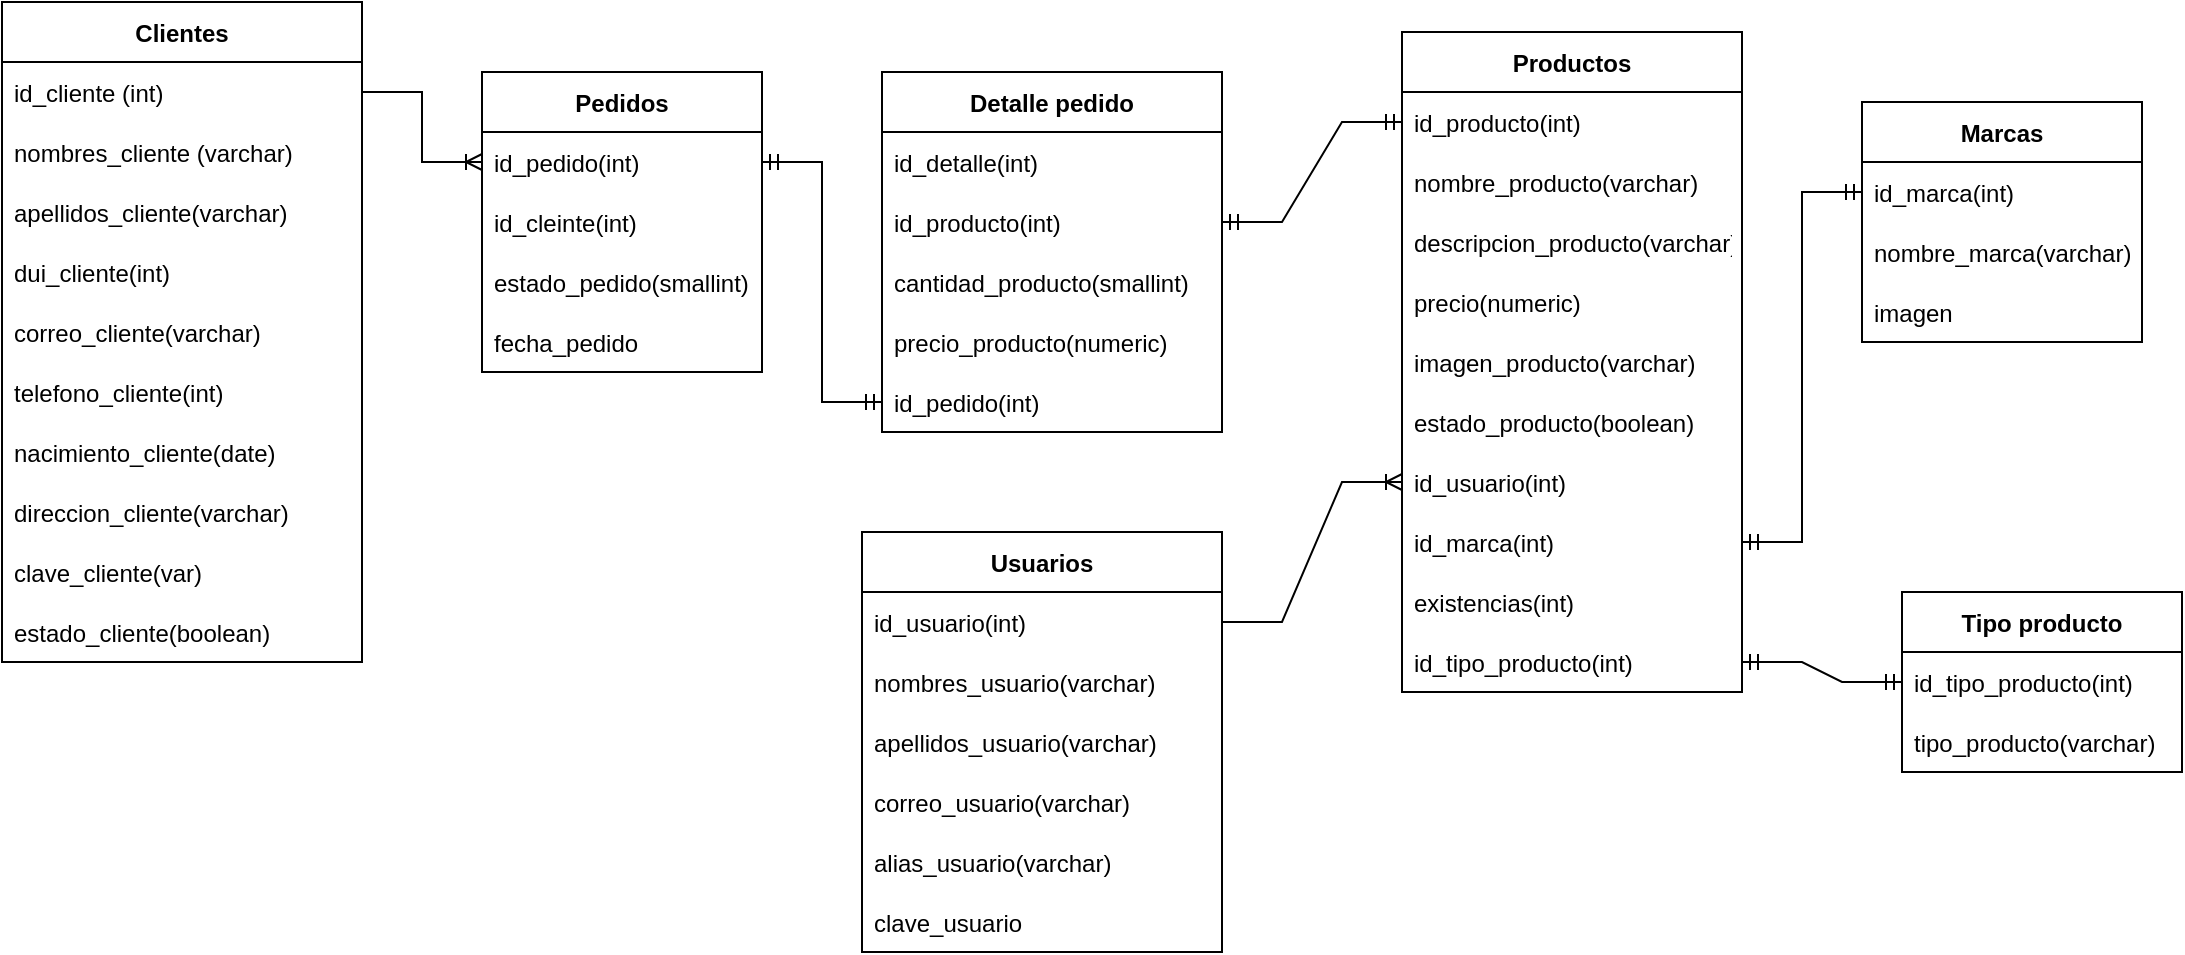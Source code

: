 <mxfile version="20.2.3" type="device"><diagram id="_W28K29twZCuCOAzflnO" name="Página-1"><mxGraphModel dx="1298" dy="811" grid="1" gridSize="10" guides="1" tooltips="1" connect="1" arrows="1" fold="1" page="1" pageScale="1" pageWidth="827" pageHeight="1169" math="0" shadow="0"><root><mxCell id="0"/><mxCell id="1" parent="0"/><mxCell id="kbYtSzmJmv--XvkRGvZD-2" value="Clientes" style="swimlane;fontStyle=1;childLayout=stackLayout;horizontal=1;startSize=30;horizontalStack=0;resizeParent=1;resizeParentMax=0;resizeLast=0;collapsible=1;marginBottom=0;" parent="1" vertex="1"><mxGeometry x="280" y="125" width="180" height="330" as="geometry"/></mxCell><mxCell id="kbYtSzmJmv--XvkRGvZD-3" value="id_cliente (int)" style="text;strokeColor=none;fillColor=none;align=left;verticalAlign=middle;spacingLeft=4;spacingRight=4;overflow=hidden;points=[[0,0.5],[1,0.5]];portConstraint=eastwest;rotatable=0;" parent="kbYtSzmJmv--XvkRGvZD-2" vertex="1"><mxGeometry y="30" width="180" height="30" as="geometry"/></mxCell><mxCell id="kbYtSzmJmv--XvkRGvZD-4" value="nombres_cliente (varchar)" style="text;strokeColor=none;fillColor=none;align=left;verticalAlign=middle;spacingLeft=4;spacingRight=4;overflow=hidden;points=[[0,0.5],[1,0.5]];portConstraint=eastwest;rotatable=0;" parent="kbYtSzmJmv--XvkRGvZD-2" vertex="1"><mxGeometry y="60" width="180" height="30" as="geometry"/></mxCell><mxCell id="kbYtSzmJmv--XvkRGvZD-5" value="apellidos_cliente(varchar)" style="text;strokeColor=none;fillColor=none;align=left;verticalAlign=middle;spacingLeft=4;spacingRight=4;overflow=hidden;points=[[0,0.5],[1,0.5]];portConstraint=eastwest;rotatable=0;" parent="kbYtSzmJmv--XvkRGvZD-2" vertex="1"><mxGeometry y="90" width="180" height="30" as="geometry"/></mxCell><mxCell id="kbYtSzmJmv--XvkRGvZD-11" value="dui_cliente(int)" style="text;strokeColor=none;fillColor=none;align=left;verticalAlign=middle;spacingLeft=4;spacingRight=4;overflow=hidden;points=[[0,0.5],[1,0.5]];portConstraint=eastwest;rotatable=0;" parent="kbYtSzmJmv--XvkRGvZD-2" vertex="1"><mxGeometry y="120" width="180" height="30" as="geometry"/></mxCell><mxCell id="kbYtSzmJmv--XvkRGvZD-13" value="correo_cliente(varchar)" style="text;strokeColor=none;fillColor=none;align=left;verticalAlign=middle;spacingLeft=4;spacingRight=4;overflow=hidden;points=[[0,0.5],[1,0.5]];portConstraint=eastwest;rotatable=0;" parent="kbYtSzmJmv--XvkRGvZD-2" vertex="1"><mxGeometry y="150" width="180" height="30" as="geometry"/></mxCell><mxCell id="kbYtSzmJmv--XvkRGvZD-10" value="telefono_cliente(int)" style="text;strokeColor=none;fillColor=none;align=left;verticalAlign=middle;spacingLeft=4;spacingRight=4;overflow=hidden;points=[[0,0.5],[1,0.5]];portConstraint=eastwest;rotatable=0;" parent="kbYtSzmJmv--XvkRGvZD-2" vertex="1"><mxGeometry y="180" width="180" height="30" as="geometry"/></mxCell><mxCell id="kbYtSzmJmv--XvkRGvZD-14" value="nacimiento_cliente(date)" style="text;strokeColor=none;fillColor=none;align=left;verticalAlign=middle;spacingLeft=4;spacingRight=4;overflow=hidden;points=[[0,0.5],[1,0.5]];portConstraint=eastwest;rotatable=0;" parent="kbYtSzmJmv--XvkRGvZD-2" vertex="1"><mxGeometry y="210" width="180" height="30" as="geometry"/></mxCell><mxCell id="kbYtSzmJmv--XvkRGvZD-15" value="direccion_cliente(varchar)" style="text;strokeColor=none;fillColor=none;align=left;verticalAlign=middle;spacingLeft=4;spacingRight=4;overflow=hidden;points=[[0,0.5],[1,0.5]];portConstraint=eastwest;rotatable=0;" parent="kbYtSzmJmv--XvkRGvZD-2" vertex="1"><mxGeometry y="240" width="180" height="30" as="geometry"/></mxCell><mxCell id="kbYtSzmJmv--XvkRGvZD-12" value="clave_cliente(var)" style="text;strokeColor=none;fillColor=none;align=left;verticalAlign=middle;spacingLeft=4;spacingRight=4;overflow=hidden;points=[[0,0.5],[1,0.5]];portConstraint=eastwest;rotatable=0;" parent="kbYtSzmJmv--XvkRGvZD-2" vertex="1"><mxGeometry y="270" width="180" height="30" as="geometry"/></mxCell><mxCell id="kbYtSzmJmv--XvkRGvZD-16" value="estado_cliente(boolean)" style="text;strokeColor=none;fillColor=none;align=left;verticalAlign=middle;spacingLeft=4;spacingRight=4;overflow=hidden;points=[[0,0.5],[1,0.5]];portConstraint=eastwest;rotatable=0;" parent="kbYtSzmJmv--XvkRGvZD-2" vertex="1"><mxGeometry y="300" width="180" height="30" as="geometry"/></mxCell><mxCell id="kbYtSzmJmv--XvkRGvZD-17" value="Pedidos" style="swimlane;fontStyle=1;childLayout=stackLayout;horizontal=1;startSize=30;horizontalStack=0;resizeParent=1;resizeParentMax=0;resizeLast=0;collapsible=1;marginBottom=0;" parent="1" vertex="1"><mxGeometry x="520" y="160" width="140" height="150" as="geometry"/></mxCell><mxCell id="kbYtSzmJmv--XvkRGvZD-18" value="id_pedido(int)" style="text;strokeColor=none;fillColor=none;align=left;verticalAlign=middle;spacingLeft=4;spacingRight=4;overflow=hidden;points=[[0,0.5],[1,0.5]];portConstraint=eastwest;rotatable=0;" parent="kbYtSzmJmv--XvkRGvZD-17" vertex="1"><mxGeometry y="30" width="140" height="30" as="geometry"/></mxCell><mxCell id="kbYtSzmJmv--XvkRGvZD-19" value="id_cleinte(int)" style="text;strokeColor=none;fillColor=none;align=left;verticalAlign=middle;spacingLeft=4;spacingRight=4;overflow=hidden;points=[[0,0.5],[1,0.5]];portConstraint=eastwest;rotatable=0;" parent="kbYtSzmJmv--XvkRGvZD-17" vertex="1"><mxGeometry y="60" width="140" height="30" as="geometry"/></mxCell><mxCell id="kbYtSzmJmv--XvkRGvZD-20" value="estado_pedido(smallint)" style="text;strokeColor=none;fillColor=none;align=left;verticalAlign=middle;spacingLeft=4;spacingRight=4;overflow=hidden;points=[[0,0.5],[1,0.5]];portConstraint=eastwest;rotatable=0;" parent="kbYtSzmJmv--XvkRGvZD-17" vertex="1"><mxGeometry y="90" width="140" height="30" as="geometry"/></mxCell><mxCell id="kbYtSzmJmv--XvkRGvZD-21" value="fecha_pedido" style="text;strokeColor=none;fillColor=none;align=left;verticalAlign=middle;spacingLeft=4;spacingRight=4;overflow=hidden;points=[[0,0.5],[1,0.5]];portConstraint=eastwest;rotatable=0;" parent="kbYtSzmJmv--XvkRGvZD-17" vertex="1"><mxGeometry y="120" width="140" height="30" as="geometry"/></mxCell><mxCell id="kbYtSzmJmv--XvkRGvZD-33" value="Marcas" style="swimlane;fontStyle=1;childLayout=stackLayout;horizontal=1;startSize=30;horizontalStack=0;resizeParent=1;resizeParentMax=0;resizeLast=0;collapsible=1;marginBottom=0;" parent="1" vertex="1"><mxGeometry x="1210" y="175" width="140" height="120" as="geometry"/></mxCell><mxCell id="kbYtSzmJmv--XvkRGvZD-34" value="id_marca(int)" style="text;strokeColor=none;fillColor=none;align=left;verticalAlign=middle;spacingLeft=4;spacingRight=4;overflow=hidden;points=[[0,0.5],[1,0.5]];portConstraint=eastwest;rotatable=0;" parent="kbYtSzmJmv--XvkRGvZD-33" vertex="1"><mxGeometry y="30" width="140" height="30" as="geometry"/></mxCell><mxCell id="kbYtSzmJmv--XvkRGvZD-36" value="nombre_marca(varchar)" style="text;strokeColor=none;fillColor=none;align=left;verticalAlign=middle;spacingLeft=4;spacingRight=4;overflow=hidden;points=[[0,0.5],[1,0.5]];portConstraint=eastwest;rotatable=0;" parent="kbYtSzmJmv--XvkRGvZD-33" vertex="1"><mxGeometry y="60" width="140" height="30" as="geometry"/></mxCell><mxCell id="kbYtSzmJmv--XvkRGvZD-35" value="imagen" style="text;strokeColor=none;fillColor=none;align=left;verticalAlign=middle;spacingLeft=4;spacingRight=4;overflow=hidden;points=[[0,0.5],[1,0.5]];portConstraint=eastwest;rotatable=0;" parent="kbYtSzmJmv--XvkRGvZD-33" vertex="1"><mxGeometry y="90" width="140" height="30" as="geometry"/></mxCell><mxCell id="kbYtSzmJmv--XvkRGvZD-38" value="Tipo producto" style="swimlane;fontStyle=1;childLayout=stackLayout;horizontal=1;startSize=30;horizontalStack=0;resizeParent=1;resizeParentMax=0;resizeLast=0;collapsible=1;marginBottom=0;" parent="1" vertex="1"><mxGeometry x="1230" y="420" width="140" height="90" as="geometry"/></mxCell><mxCell id="kbYtSzmJmv--XvkRGvZD-39" value="id_tipo_producto(int)" style="text;strokeColor=none;fillColor=none;align=left;verticalAlign=middle;spacingLeft=4;spacingRight=4;overflow=hidden;points=[[0,0.5],[1,0.5]];portConstraint=eastwest;rotatable=0;" parent="kbYtSzmJmv--XvkRGvZD-38" vertex="1"><mxGeometry y="30" width="140" height="30" as="geometry"/></mxCell><mxCell id="kbYtSzmJmv--XvkRGvZD-40" value="tipo_producto(varchar)" style="text;strokeColor=none;fillColor=none;align=left;verticalAlign=middle;spacingLeft=4;spacingRight=4;overflow=hidden;points=[[0,0.5],[1,0.5]];portConstraint=eastwest;rotatable=0;" parent="kbYtSzmJmv--XvkRGvZD-38" vertex="1"><mxGeometry y="60" width="140" height="30" as="geometry"/></mxCell><mxCell id="kbYtSzmJmv--XvkRGvZD-43" value="Usuarios" style="swimlane;fontStyle=1;childLayout=stackLayout;horizontal=1;startSize=30;horizontalStack=0;resizeParent=1;resizeParentMax=0;resizeLast=0;collapsible=1;marginBottom=0;" parent="1" vertex="1"><mxGeometry x="710" y="390" width="180" height="210" as="geometry"/></mxCell><mxCell id="kbYtSzmJmv--XvkRGvZD-44" value="id_usuario(int)" style="text;strokeColor=none;fillColor=none;align=left;verticalAlign=middle;spacingLeft=4;spacingRight=4;overflow=hidden;points=[[0,0.5],[1,0.5]];portConstraint=eastwest;rotatable=0;" parent="kbYtSzmJmv--XvkRGvZD-43" vertex="1"><mxGeometry y="30" width="180" height="30" as="geometry"/></mxCell><mxCell id="kbYtSzmJmv--XvkRGvZD-45" value="nombres_usuario(varchar)" style="text;strokeColor=none;fillColor=none;align=left;verticalAlign=middle;spacingLeft=4;spacingRight=4;overflow=hidden;points=[[0,0.5],[1,0.5]];portConstraint=eastwest;rotatable=0;" parent="kbYtSzmJmv--XvkRGvZD-43" vertex="1"><mxGeometry y="60" width="180" height="30" as="geometry"/></mxCell><mxCell id="kbYtSzmJmv--XvkRGvZD-46" value="apellidos_usuario(varchar)" style="text;strokeColor=none;fillColor=none;align=left;verticalAlign=middle;spacingLeft=4;spacingRight=4;overflow=hidden;points=[[0,0.5],[1,0.5]];portConstraint=eastwest;rotatable=0;" parent="kbYtSzmJmv--XvkRGvZD-43" vertex="1"><mxGeometry y="90" width="180" height="30" as="geometry"/></mxCell><mxCell id="kbYtSzmJmv--XvkRGvZD-47" value="correo_usuario(varchar)" style="text;strokeColor=none;fillColor=none;align=left;verticalAlign=middle;spacingLeft=4;spacingRight=4;overflow=hidden;points=[[0,0.5],[1,0.5]];portConstraint=eastwest;rotatable=0;" parent="kbYtSzmJmv--XvkRGvZD-43" vertex="1"><mxGeometry y="120" width="180" height="30" as="geometry"/></mxCell><mxCell id="kbYtSzmJmv--XvkRGvZD-48" value="alias_usuario(varchar)" style="text;strokeColor=none;fillColor=none;align=left;verticalAlign=middle;spacingLeft=4;spacingRight=4;overflow=hidden;points=[[0,0.5],[1,0.5]];portConstraint=eastwest;rotatable=0;" parent="kbYtSzmJmv--XvkRGvZD-43" vertex="1"><mxGeometry y="150" width="180" height="30" as="geometry"/></mxCell><mxCell id="kbYtSzmJmv--XvkRGvZD-49" value="clave_usuario" style="text;strokeColor=none;fillColor=none;align=left;verticalAlign=middle;spacingLeft=4;spacingRight=4;overflow=hidden;points=[[0,0.5],[1,0.5]];portConstraint=eastwest;rotatable=0;" parent="kbYtSzmJmv--XvkRGvZD-43" vertex="1"><mxGeometry y="180" width="180" height="30" as="geometry"/></mxCell><mxCell id="kbYtSzmJmv--XvkRGvZD-54" value="Productos" style="swimlane;fontStyle=1;childLayout=stackLayout;horizontal=1;startSize=30;horizontalStack=0;resizeParent=1;resizeParentMax=0;resizeLast=0;collapsible=1;marginBottom=0;" parent="1" vertex="1"><mxGeometry x="980" y="140" width="170" height="330" as="geometry"/></mxCell><mxCell id="kbYtSzmJmv--XvkRGvZD-55" value="id_producto(int)" style="text;strokeColor=none;fillColor=none;align=left;verticalAlign=middle;spacingLeft=4;spacingRight=4;overflow=hidden;points=[[0,0.5],[1,0.5]];portConstraint=eastwest;rotatable=0;" parent="kbYtSzmJmv--XvkRGvZD-54" vertex="1"><mxGeometry y="30" width="170" height="30" as="geometry"/></mxCell><mxCell id="kbYtSzmJmv--XvkRGvZD-56" value="nombre_producto(varchar)" style="text;strokeColor=none;fillColor=none;align=left;verticalAlign=middle;spacingLeft=4;spacingRight=4;overflow=hidden;points=[[0,0.5],[1,0.5]];portConstraint=eastwest;rotatable=0;" parent="kbYtSzmJmv--XvkRGvZD-54" vertex="1"><mxGeometry y="60" width="170" height="30" as="geometry"/></mxCell><mxCell id="kbYtSzmJmv--XvkRGvZD-57" value="descripcion_producto(varchar)" style="text;strokeColor=none;fillColor=none;align=left;verticalAlign=middle;spacingLeft=4;spacingRight=4;overflow=hidden;points=[[0,0.5],[1,0.5]];portConstraint=eastwest;rotatable=0;" parent="kbYtSzmJmv--XvkRGvZD-54" vertex="1"><mxGeometry y="90" width="170" height="30" as="geometry"/></mxCell><mxCell id="kbYtSzmJmv--XvkRGvZD-58" value="precio(numeric)" style="text;strokeColor=none;fillColor=none;align=left;verticalAlign=middle;spacingLeft=4;spacingRight=4;overflow=hidden;points=[[0,0.5],[1,0.5]];portConstraint=eastwest;rotatable=0;" parent="kbYtSzmJmv--XvkRGvZD-54" vertex="1"><mxGeometry y="120" width="170" height="30" as="geometry"/></mxCell><mxCell id="kbYtSzmJmv--XvkRGvZD-59" value="imagen_producto(varchar)" style="text;strokeColor=none;fillColor=none;align=left;verticalAlign=middle;spacingLeft=4;spacingRight=4;overflow=hidden;points=[[0,0.5],[1,0.5]];portConstraint=eastwest;rotatable=0;" parent="kbYtSzmJmv--XvkRGvZD-54" vertex="1"><mxGeometry y="150" width="170" height="30" as="geometry"/></mxCell><mxCell id="kbYtSzmJmv--XvkRGvZD-65" value="estado_producto(boolean)" style="text;strokeColor=none;fillColor=none;align=left;verticalAlign=middle;spacingLeft=4;spacingRight=4;overflow=hidden;points=[[0,0.5],[1,0.5]];portConstraint=eastwest;rotatable=0;" parent="kbYtSzmJmv--XvkRGvZD-54" vertex="1"><mxGeometry y="180" width="170" height="30" as="geometry"/></mxCell><mxCell id="kbYtSzmJmv--XvkRGvZD-61" value="id_usuario(int)" style="text;strokeColor=none;fillColor=none;align=left;verticalAlign=middle;spacingLeft=4;spacingRight=4;overflow=hidden;points=[[0,0.5],[1,0.5]];portConstraint=eastwest;rotatable=0;" parent="kbYtSzmJmv--XvkRGvZD-54" vertex="1"><mxGeometry y="210" width="170" height="30" as="geometry"/></mxCell><mxCell id="kbYtSzmJmv--XvkRGvZD-62" value="id_marca(int)" style="text;strokeColor=none;fillColor=none;align=left;verticalAlign=middle;spacingLeft=4;spacingRight=4;overflow=hidden;points=[[0,0.5],[1,0.5]];portConstraint=eastwest;rotatable=0;" parent="kbYtSzmJmv--XvkRGvZD-54" vertex="1"><mxGeometry y="240" width="170" height="30" as="geometry"/></mxCell><mxCell id="kbYtSzmJmv--XvkRGvZD-63" value="existencias(int)" style="text;strokeColor=none;fillColor=none;align=left;verticalAlign=middle;spacingLeft=4;spacingRight=4;overflow=hidden;points=[[0,0.5],[1,0.5]];portConstraint=eastwest;rotatable=0;" parent="kbYtSzmJmv--XvkRGvZD-54" vertex="1"><mxGeometry y="270" width="170" height="30" as="geometry"/></mxCell><mxCell id="tQ2CNKICTWK_vki7J54j-6" value="id_tipo_producto(int)" style="text;strokeColor=none;fillColor=none;align=left;verticalAlign=middle;spacingLeft=4;spacingRight=4;overflow=hidden;points=[[0,0.5],[1,0.5]];portConstraint=eastwest;rotatable=0;" vertex="1" parent="kbYtSzmJmv--XvkRGvZD-54"><mxGeometry y="300" width="170" height="30" as="geometry"/></mxCell><mxCell id="kbYtSzmJmv--XvkRGvZD-66" value="Detalle pedido" style="swimlane;fontStyle=1;childLayout=stackLayout;horizontal=1;startSize=30;horizontalStack=0;resizeParent=1;resizeParentMax=0;resizeLast=0;collapsible=1;marginBottom=0;" parent="1" vertex="1"><mxGeometry x="720" y="160" width="170" height="180" as="geometry"/></mxCell><mxCell id="kbYtSzmJmv--XvkRGvZD-67" value="id_detalle(int)" style="text;strokeColor=none;fillColor=none;align=left;verticalAlign=middle;spacingLeft=4;spacingRight=4;overflow=hidden;points=[[0,0.5],[1,0.5]];portConstraint=eastwest;rotatable=0;" parent="kbYtSzmJmv--XvkRGvZD-66" vertex="1"><mxGeometry y="30" width="170" height="30" as="geometry"/></mxCell><mxCell id="kbYtSzmJmv--XvkRGvZD-68" value="id_producto(int)" style="text;strokeColor=none;fillColor=none;align=left;verticalAlign=middle;spacingLeft=4;spacingRight=4;overflow=hidden;points=[[0,0.5],[1,0.5]];portConstraint=eastwest;rotatable=0;" parent="kbYtSzmJmv--XvkRGvZD-66" vertex="1"><mxGeometry y="60" width="170" height="30" as="geometry"/></mxCell><mxCell id="kbYtSzmJmv--XvkRGvZD-69" value="cantidad_producto(smallint)" style="text;strokeColor=none;fillColor=none;align=left;verticalAlign=middle;spacingLeft=4;spacingRight=4;overflow=hidden;points=[[0,0.5],[1,0.5]];portConstraint=eastwest;rotatable=0;" parent="kbYtSzmJmv--XvkRGvZD-66" vertex="1"><mxGeometry y="90" width="170" height="30" as="geometry"/></mxCell><mxCell id="kbYtSzmJmv--XvkRGvZD-70" value="precio_producto(numeric)" style="text;strokeColor=none;fillColor=none;align=left;verticalAlign=middle;spacingLeft=4;spacingRight=4;overflow=hidden;points=[[0,0.5],[1,0.5]];portConstraint=eastwest;rotatable=0;" parent="kbYtSzmJmv--XvkRGvZD-66" vertex="1"><mxGeometry y="120" width="170" height="30" as="geometry"/></mxCell><mxCell id="kbYtSzmJmv--XvkRGvZD-71" value="id_pedido(int)" style="text;strokeColor=none;fillColor=none;align=left;verticalAlign=middle;spacingLeft=4;spacingRight=4;overflow=hidden;points=[[0,0.5],[1,0.5]];portConstraint=eastwest;rotatable=0;" parent="kbYtSzmJmv--XvkRGvZD-66" vertex="1"><mxGeometry y="150" width="170" height="30" as="geometry"/></mxCell><mxCell id="tQ2CNKICTWK_vki7J54j-1" value="" style="edgeStyle=entityRelationEdgeStyle;fontSize=12;html=1;endArrow=ERmandOne;startArrow=ERmandOne;rounded=0;" edge="1" parent="1" source="kbYtSzmJmv--XvkRGvZD-18" target="kbYtSzmJmv--XvkRGvZD-71"><mxGeometry width="100" height="100" relative="1" as="geometry"><mxPoint x="150" y="500" as="sourcePoint"/><mxPoint x="250" y="400" as="targetPoint"/></mxGeometry></mxCell><mxCell id="tQ2CNKICTWK_vki7J54j-2" value="" style="edgeStyle=entityRelationEdgeStyle;fontSize=12;html=1;endArrow=ERmandOne;startArrow=ERmandOne;rounded=0;" edge="1" parent="1" source="kbYtSzmJmv--XvkRGvZD-62" target="kbYtSzmJmv--XvkRGvZD-34"><mxGeometry width="100" height="100" relative="1" as="geometry"><mxPoint x="500" y="650" as="sourcePoint"/><mxPoint x="600" y="550" as="targetPoint"/></mxGeometry></mxCell><mxCell id="tQ2CNKICTWK_vki7J54j-3" value="" style="edgeStyle=entityRelationEdgeStyle;fontSize=12;html=1;endArrow=ERmandOne;startArrow=ERmandOne;rounded=0;" edge="1" parent="1" source="kbYtSzmJmv--XvkRGvZD-68" target="kbYtSzmJmv--XvkRGvZD-55"><mxGeometry width="100" height="100" relative="1" as="geometry"><mxPoint x="890" y="235" as="sourcePoint"/><mxPoint x="950" y="270" as="targetPoint"/></mxGeometry></mxCell><mxCell id="tQ2CNKICTWK_vki7J54j-4" value="" style="edgeStyle=entityRelationEdgeStyle;fontSize=12;html=1;endArrow=ERoneToMany;rounded=0;" edge="1" parent="1" source="kbYtSzmJmv--XvkRGvZD-44" target="kbYtSzmJmv--XvkRGvZD-61"><mxGeometry width="100" height="100" relative="1" as="geometry"><mxPoint x="870" y="420" as="sourcePoint"/><mxPoint x="1060" y="510" as="targetPoint"/></mxGeometry></mxCell><mxCell id="tQ2CNKICTWK_vki7J54j-5" value="" style="edgeStyle=entityRelationEdgeStyle;fontSize=12;html=1;endArrow=ERoneToMany;rounded=0;" edge="1" parent="1" source="kbYtSzmJmv--XvkRGvZD-3" target="kbYtSzmJmv--XvkRGvZD-18"><mxGeometry width="100" height="100" relative="1" as="geometry"><mxPoint x="520" y="470" as="sourcePoint"/><mxPoint x="490" y="260" as="targetPoint"/></mxGeometry></mxCell><mxCell id="tQ2CNKICTWK_vki7J54j-7" value="" style="edgeStyle=entityRelationEdgeStyle;fontSize=12;html=1;endArrow=ERmandOne;startArrow=ERmandOne;rounded=0;entryX=0;entryY=0.5;entryDx=0;entryDy=0;" edge="1" parent="1" source="tQ2CNKICTWK_vki7J54j-6" target="kbYtSzmJmv--XvkRGvZD-39"><mxGeometry width="100" height="100" relative="1" as="geometry"><mxPoint x="1210" y="590" as="sourcePoint"/><mxPoint x="1310" y="490" as="targetPoint"/></mxGeometry></mxCell></root></mxGraphModel></diagram></mxfile>